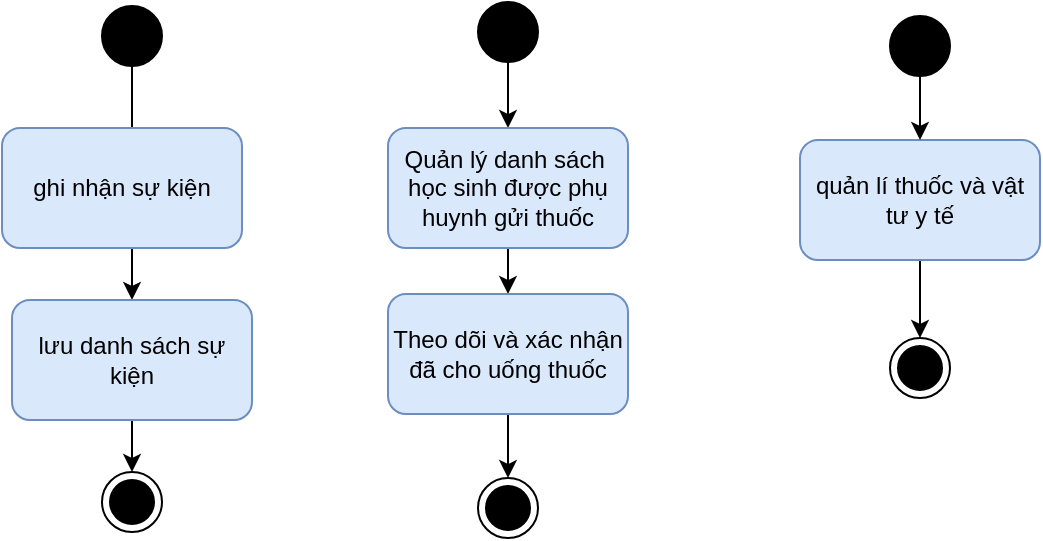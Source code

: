 <mxfile version="27.1.6">
  <diagram name="Page-1" id="7fAjrGeh27Glw0_EUKf_">
    <mxGraphModel dx="1042" dy="562" grid="0" gridSize="10" guides="1" tooltips="1" connect="1" arrows="1" fold="1" page="1" pageScale="1" pageWidth="827" pageHeight="1169" math="0" shadow="0">
      <root>
        <mxCell id="0" />
        <mxCell id="1" parent="0" />
        <mxCell id="u7W0nXvLHvSpb1A4gxvU-29" value="" style="edgeStyle=orthogonalEdgeStyle;rounded=0;orthogonalLoop=1;jettySize=auto;html=1;" edge="1" parent="1" source="u7W0nXvLHvSpb1A4gxvU-1" target="u7W0nXvLHvSpb1A4gxvU-4">
          <mxGeometry relative="1" as="geometry" />
        </mxCell>
        <mxCell id="u7W0nXvLHvSpb1A4gxvU-1" value="" style="ellipse;fillColor=strokeColor;html=1;" vertex="1" parent="1">
          <mxGeometry x="255" y="160" width="30" height="30" as="geometry" />
        </mxCell>
        <mxCell id="u7W0nXvLHvSpb1A4gxvU-3" value="ghi nhận sự kiện" style="rounded=1;whiteSpace=wrap;html=1;fillColor=#dae8fc;strokeColor=#6c8ebf;" vertex="1" parent="1">
          <mxGeometry x="205" y="221" width="120" height="60" as="geometry" />
        </mxCell>
        <mxCell id="u7W0nXvLHvSpb1A4gxvU-24" value="" style="edgeStyle=orthogonalEdgeStyle;rounded=0;orthogonalLoop=1;jettySize=auto;html=1;" edge="1" parent="1" source="u7W0nXvLHvSpb1A4gxvU-4" target="u7W0nXvLHvSpb1A4gxvU-20">
          <mxGeometry relative="1" as="geometry" />
        </mxCell>
        <mxCell id="u7W0nXvLHvSpb1A4gxvU-4" value="lưu danh sách sự kiện" style="rounded=1;whiteSpace=wrap;html=1;fillColor=#dae8fc;strokeColor=#6c8ebf;" vertex="1" parent="1">
          <mxGeometry x="210" y="307" width="120" height="60" as="geometry" />
        </mxCell>
        <mxCell id="u7W0nXvLHvSpb1A4gxvU-27" value="" style="edgeStyle=orthogonalEdgeStyle;rounded=0;orthogonalLoop=1;jettySize=auto;html=1;" edge="1" parent="1" source="u7W0nXvLHvSpb1A4gxvU-9" target="u7W0nXvLHvSpb1A4gxvU-26">
          <mxGeometry relative="1" as="geometry" />
        </mxCell>
        <mxCell id="u7W0nXvLHvSpb1A4gxvU-9" value="quản lí thuốc và vật tư y tế" style="rounded=1;whiteSpace=wrap;html=1;fillColor=#dae8fc;strokeColor=#6c8ebf;" vertex="1" parent="1">
          <mxGeometry x="604" y="227" width="120" height="60" as="geometry" />
        </mxCell>
        <mxCell id="u7W0nXvLHvSpb1A4gxvU-13" value="" style="edgeStyle=orthogonalEdgeStyle;rounded=0;orthogonalLoop=1;jettySize=auto;html=1;" edge="1" parent="1" source="u7W0nXvLHvSpb1A4gxvU-11" target="u7W0nXvLHvSpb1A4gxvU-12">
          <mxGeometry relative="1" as="geometry" />
        </mxCell>
        <mxCell id="u7W0nXvLHvSpb1A4gxvU-11" value="" style="ellipse;fillColor=strokeColor;html=1;" vertex="1" parent="1">
          <mxGeometry x="443" y="158" width="30" height="30" as="geometry" />
        </mxCell>
        <mxCell id="u7W0nXvLHvSpb1A4gxvU-15" value="" style="edgeStyle=orthogonalEdgeStyle;rounded=0;orthogonalLoop=1;jettySize=auto;html=1;" edge="1" parent="1" source="u7W0nXvLHvSpb1A4gxvU-12" target="u7W0nXvLHvSpb1A4gxvU-14">
          <mxGeometry relative="1" as="geometry" />
        </mxCell>
        <mxCell id="u7W0nXvLHvSpb1A4gxvU-12" value="Quản lý danh sách&amp;nbsp; học sinh được phụ huynh gửi thuốc" style="rounded=1;whiteSpace=wrap;html=1;fillColor=#dae8fc;strokeColor=#6c8ebf;" vertex="1" parent="1">
          <mxGeometry x="398" y="221" width="120" height="60" as="geometry" />
        </mxCell>
        <mxCell id="u7W0nXvLHvSpb1A4gxvU-19" value="" style="edgeStyle=orthogonalEdgeStyle;rounded=0;orthogonalLoop=1;jettySize=auto;html=1;" edge="1" parent="1" source="u7W0nXvLHvSpb1A4gxvU-14" target="u7W0nXvLHvSpb1A4gxvU-16">
          <mxGeometry relative="1" as="geometry" />
        </mxCell>
        <mxCell id="u7W0nXvLHvSpb1A4gxvU-14" value="Theo dõi và xác nhận đã cho uống thuốc" style="rounded=1;whiteSpace=wrap;html=1;fillColor=#dae8fc;strokeColor=#6c8ebf;" vertex="1" parent="1">
          <mxGeometry x="398" y="304" width="120" height="60" as="geometry" />
        </mxCell>
        <mxCell id="u7W0nXvLHvSpb1A4gxvU-16" value="" style="ellipse;html=1;shape=endState;fillColor=strokeColor;" vertex="1" parent="1">
          <mxGeometry x="443" y="396" width="30" height="30" as="geometry" />
        </mxCell>
        <mxCell id="u7W0nXvLHvSpb1A4gxvU-20" value="" style="ellipse;html=1;shape=endState;fillColor=strokeColor;" vertex="1" parent="1">
          <mxGeometry x="255" y="393" width="30" height="30" as="geometry" />
        </mxCell>
        <mxCell id="u7W0nXvLHvSpb1A4gxvU-25" value="" style="edgeStyle=orthogonalEdgeStyle;rounded=0;orthogonalLoop=1;jettySize=auto;html=1;" edge="1" parent="1" source="u7W0nXvLHvSpb1A4gxvU-23" target="u7W0nXvLHvSpb1A4gxvU-9">
          <mxGeometry relative="1" as="geometry" />
        </mxCell>
        <mxCell id="u7W0nXvLHvSpb1A4gxvU-23" value="" style="ellipse;fillColor=strokeColor;html=1;" vertex="1" parent="1">
          <mxGeometry x="649" y="165" width="30" height="30" as="geometry" />
        </mxCell>
        <mxCell id="u7W0nXvLHvSpb1A4gxvU-26" value="" style="ellipse;html=1;shape=endState;fillColor=strokeColor;" vertex="1" parent="1">
          <mxGeometry x="649" y="326" width="30" height="30" as="geometry" />
        </mxCell>
      </root>
    </mxGraphModel>
  </diagram>
</mxfile>
